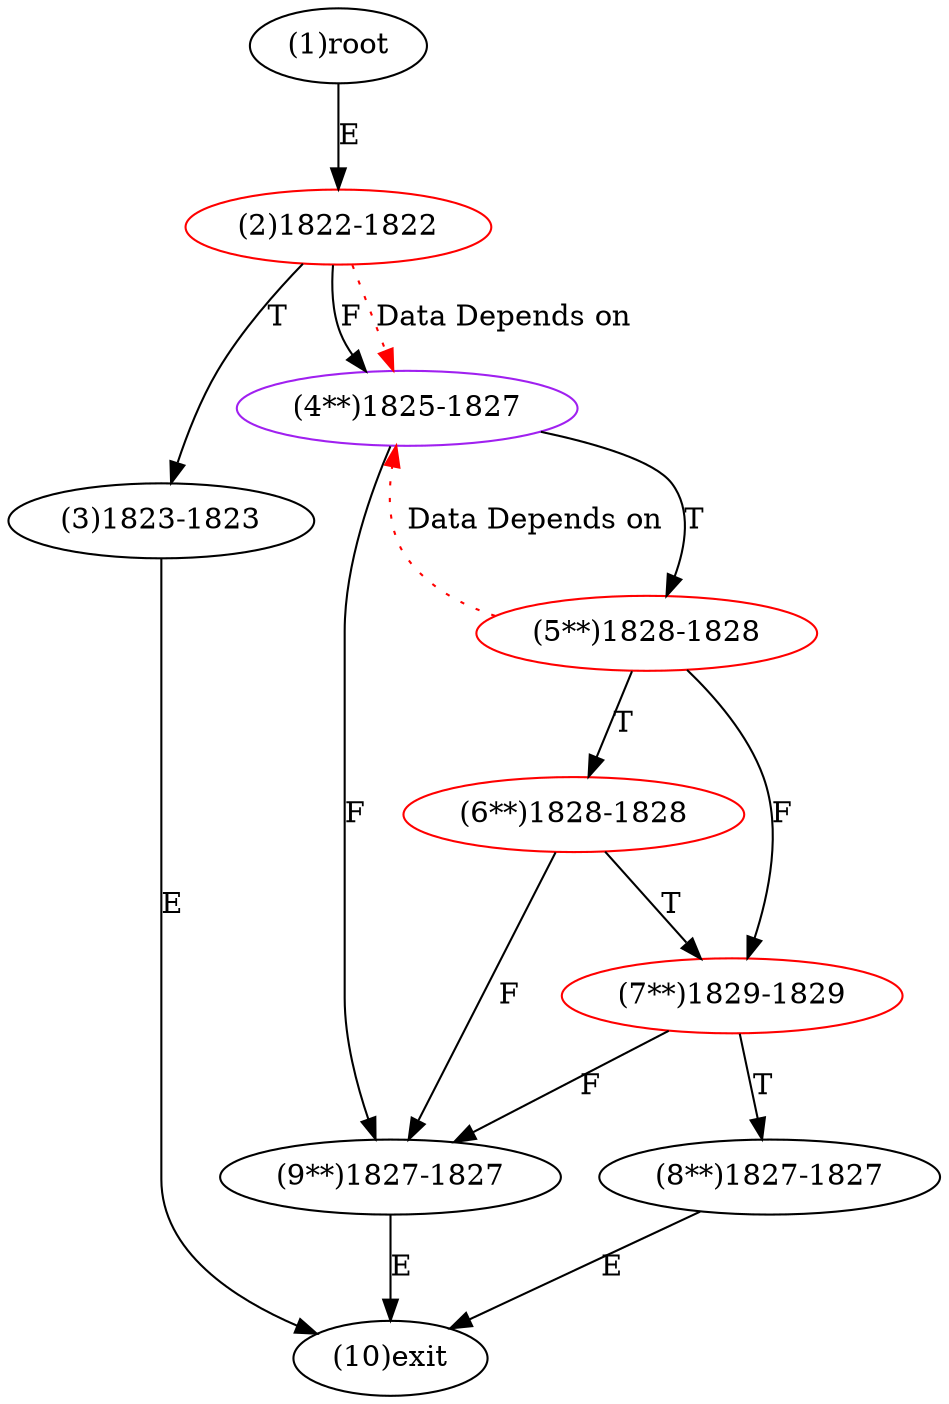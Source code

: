 digraph "" { 
1[ label="(1)root"];
2[ label="(2)1822-1822",color=red];
3[ label="(3)1823-1823"];
4[ label="(4**)1825-1827",color=purple];
5[ label="(5**)1828-1828",color=red];
6[ label="(6**)1828-1828",color=red];
7[ label="(7**)1829-1829",color=red];
8[ label="(8**)1827-1827"];
9[ label="(9**)1827-1827"];
10[ label="(10)exit"];
1->2[ label="E"];
2->4[ label="F"];
2->3[ label="T"];
3->10[ label="E"];
4->9[ label="F"];
4->5[ label="T"];
5->7[ label="F"];
5->6[ label="T"];
6->9[ label="F"];
6->7[ label="T"];
7->9[ label="F"];
7->8[ label="T"];
8->10[ label="E"];
9->10[ label="E"];
2->4[ color="red" label="Data Depends on" style = dotted ];
5->4[ color="red" label="Data Depends on" style = dotted ];
}